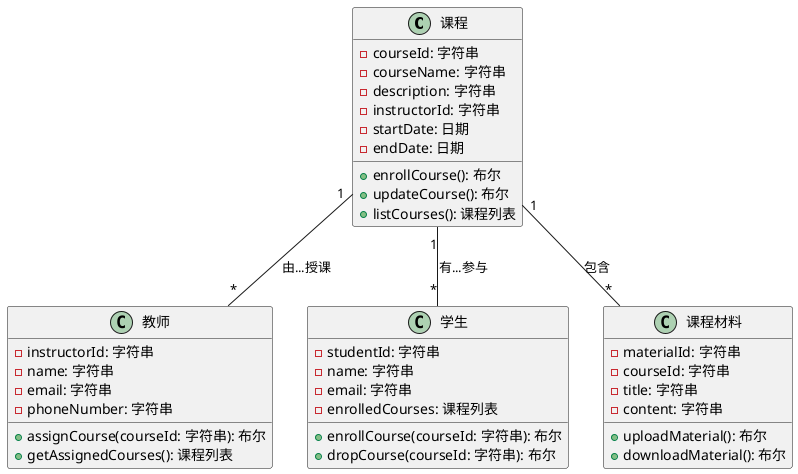 @startuml

class 课程 {
  -courseId: 字符串
  -courseName: 字符串
  -description: 字符串
  -instructorId: 字符串
  -startDate: 日期
  -endDate: 日期
  +enrollCourse(): 布尔
  +updateCourse(): 布尔
  +listCourses(): 课程列表
}

class 教师 {
  -instructorId: 字符串
  -name: 字符串
  -email: 字符串
  -phoneNumber: 字符串
  +assignCourse(courseId: 字符串): 布尔
  +getAssignedCourses(): 课程列表
}

class 学生 {
  -studentId: 字符串
  -name: 字符串
  -email: 字符串
  -enrolledCourses: 课程列表
  +enrollCourse(courseId: 字符串): 布尔
  +dropCourse(courseId: 字符串): 布尔
}

class 课程材料 {
  -materialId: 字符串
  -courseId: 字符串
  -title: 字符串
  -content: 字符串
  +uploadMaterial(): 布尔
  +downloadMaterial(): 布尔
}

课程 "1" -- "*" 教师 : "由...授课"
课程 "1" -- "*" 学生 : "有...参与"
课程 "1" -- "*" 课程材料 : "包含"

@enduml
